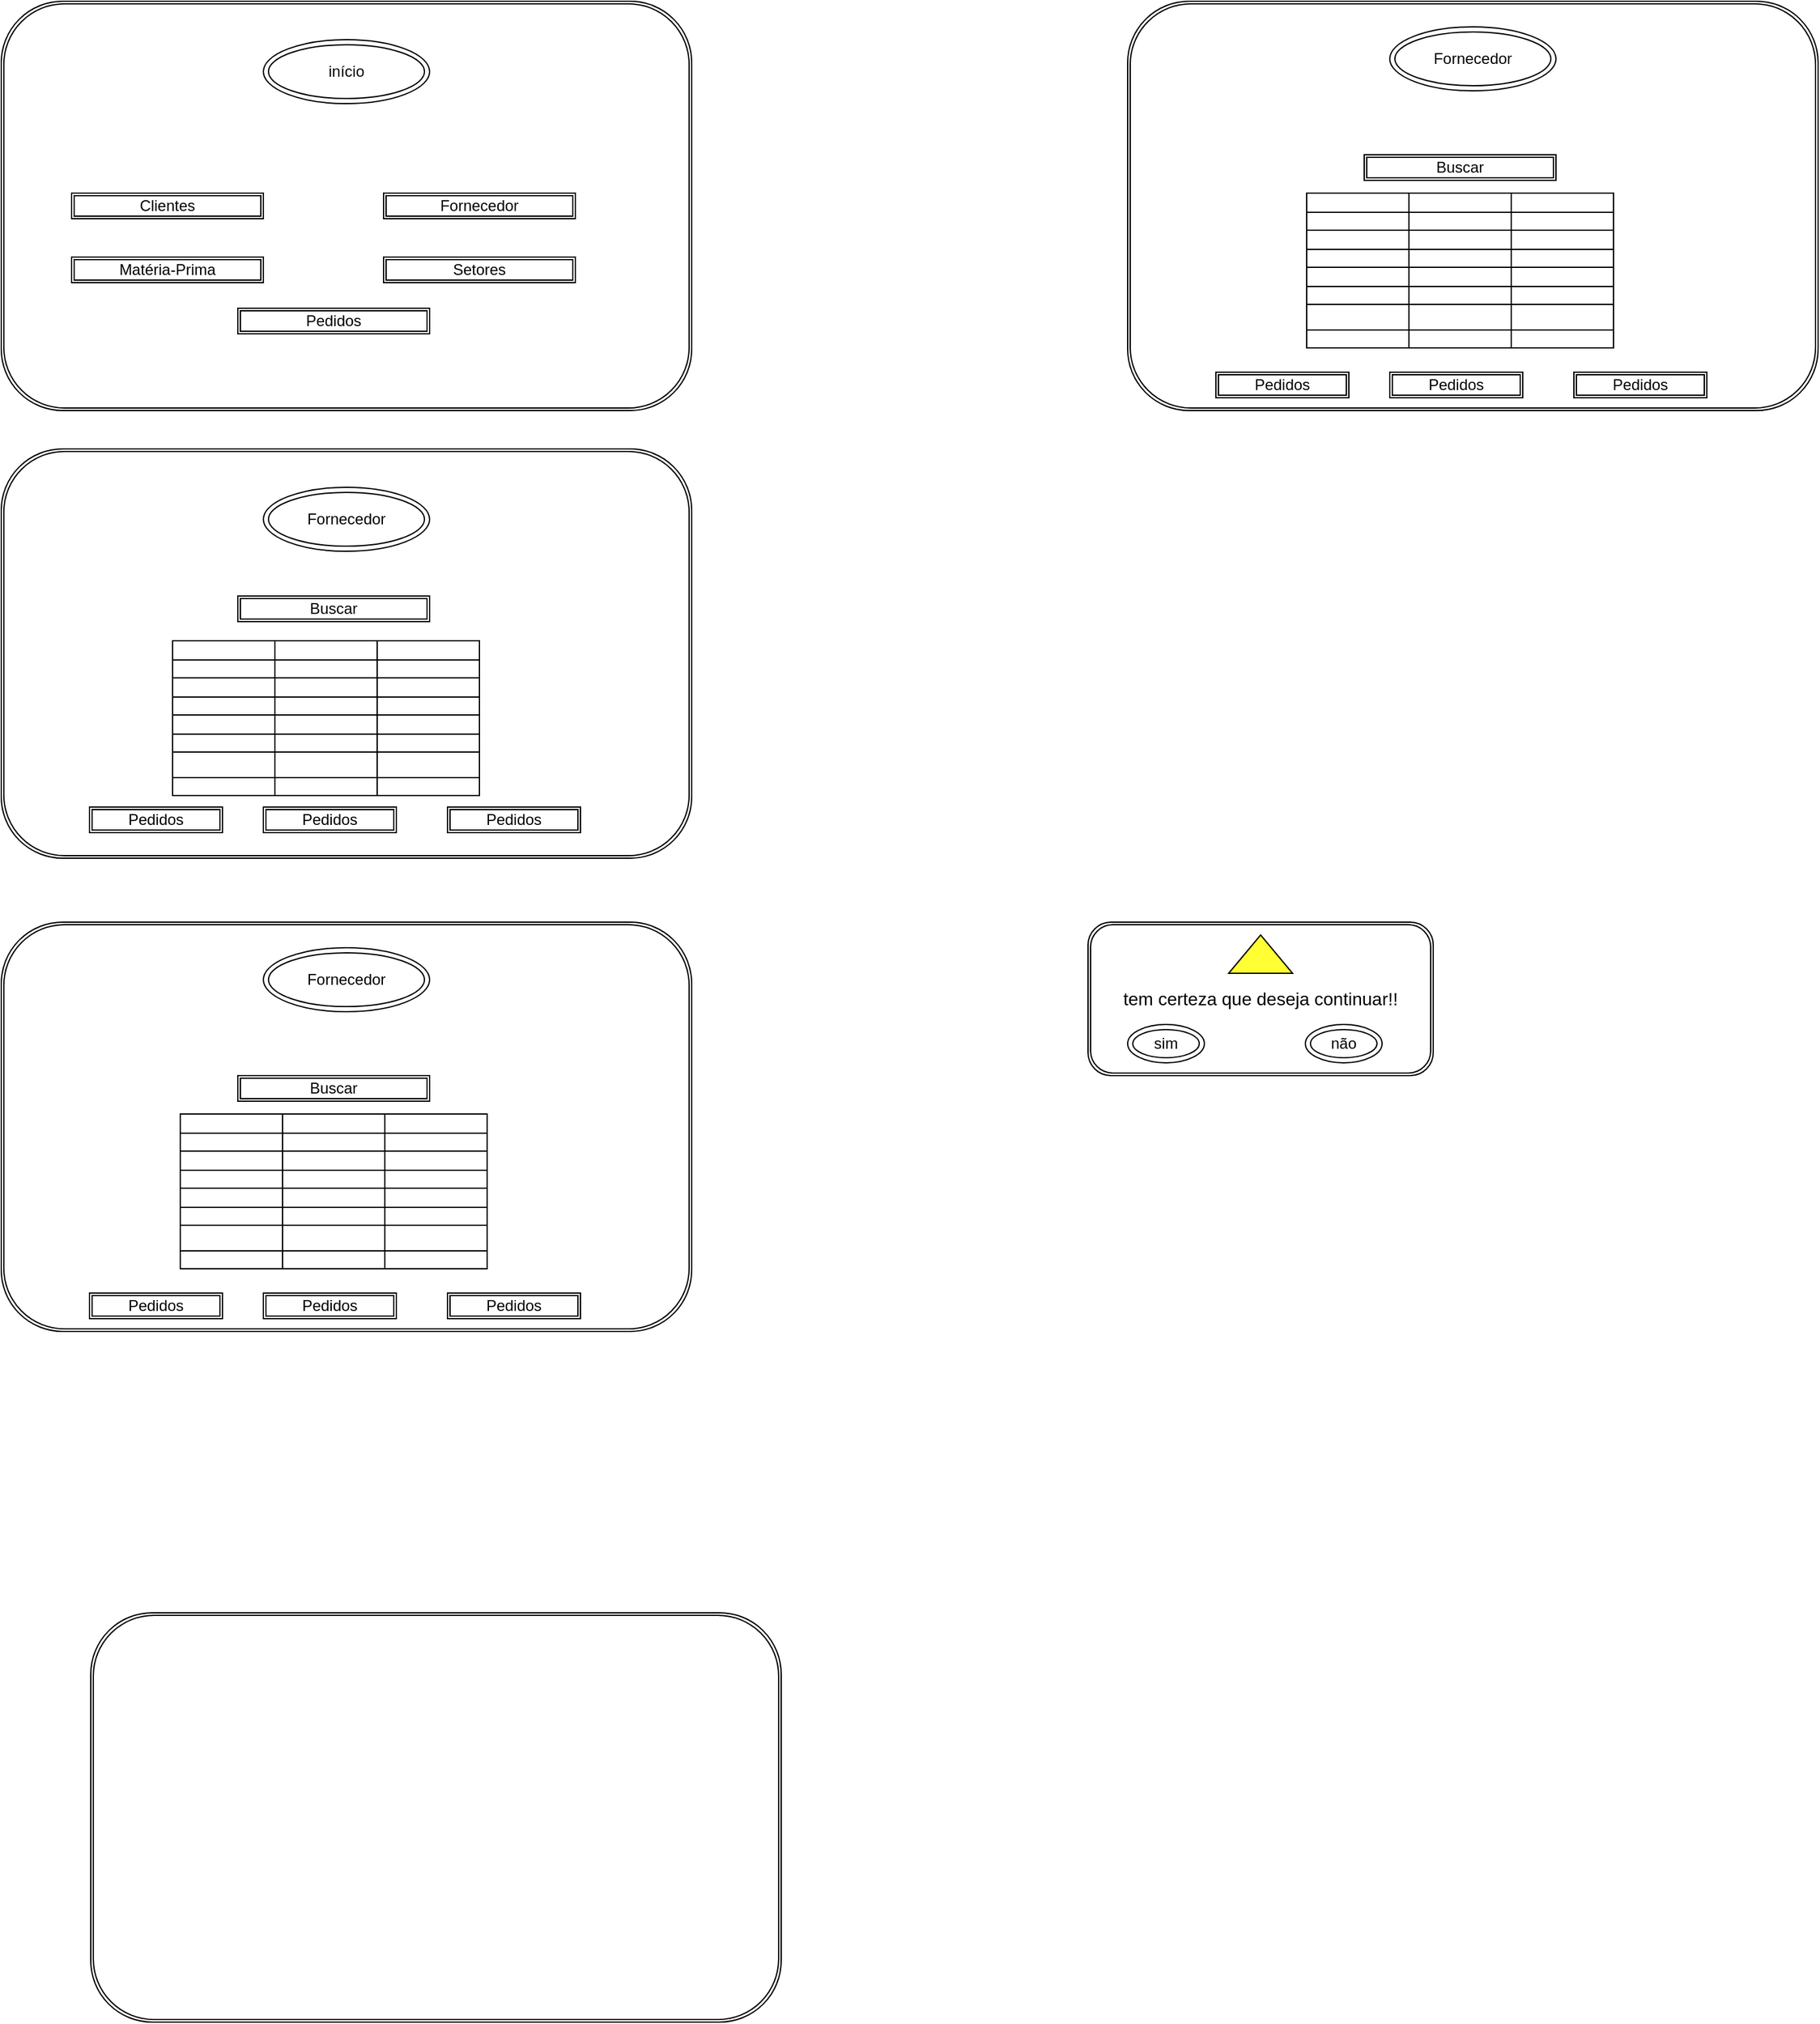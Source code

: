 <mxfile version="24.5.5" type="device">
  <diagram name="Página-1" id="ugInMooUBMUGGvLow2E7">
    <mxGraphModel dx="2074" dy="1087" grid="1" gridSize="10" guides="1" tooltips="1" connect="1" arrows="1" fold="1" page="1" pageScale="1" pageWidth="827" pageHeight="1169" math="0" shadow="0">
      <root>
        <mxCell id="0" />
        <mxCell id="1" parent="0" />
        <mxCell id="M_g8mWorpOVJh70sfZON-3" value="" style="shape=ext;double=1;rounded=1;whiteSpace=wrap;html=1;" parent="1" vertex="1">
          <mxGeometry x="160" y="1300" width="540" height="320" as="geometry" />
        </mxCell>
        <mxCell id="M_g8mWorpOVJh70sfZON-4" value="&lt;font style=&quot;font-size: 14px;&quot;&gt;tem certeza que deseja continuar!!&lt;/font&gt;" style="shape=ext;double=1;rounded=1;whiteSpace=wrap;html=1;" parent="1" vertex="1">
          <mxGeometry x="940" y="760" width="270" height="120" as="geometry" />
        </mxCell>
        <mxCell id="M_g8mWorpOVJh70sfZON-76" value="" style="group" parent="1" vertex="1" connectable="0">
          <mxGeometry x="90" y="40" width="540" height="320" as="geometry" />
        </mxCell>
        <mxCell id="M_g8mWorpOVJh70sfZON-1" value="" style="shape=ext;double=1;rounded=1;whiteSpace=wrap;html=1;" parent="M_g8mWorpOVJh70sfZON-76" vertex="1">
          <mxGeometry width="540" height="320" as="geometry" />
        </mxCell>
        <mxCell id="M_g8mWorpOVJh70sfZON-2" value="início" style="ellipse;shape=doubleEllipse;whiteSpace=wrap;html=1;" parent="M_g8mWorpOVJh70sfZON-76" vertex="1">
          <mxGeometry x="205" y="30" width="130" height="50" as="geometry" />
        </mxCell>
        <mxCell id="M_g8mWorpOVJh70sfZON-10" value="Pedidos" style="shape=ext;double=1;rounded=0;whiteSpace=wrap;html=1;" parent="M_g8mWorpOVJh70sfZON-76" vertex="1">
          <mxGeometry x="185" y="240" width="150" height="20" as="geometry" />
        </mxCell>
        <mxCell id="M_g8mWorpOVJh70sfZON-11" value="Setores" style="shape=ext;double=1;rounded=0;whiteSpace=wrap;html=1;" parent="M_g8mWorpOVJh70sfZON-76" vertex="1">
          <mxGeometry x="299" y="200" width="150" height="20" as="geometry" />
        </mxCell>
        <mxCell id="M_g8mWorpOVJh70sfZON-12" value="Matéria-Prima" style="shape=ext;double=1;rounded=0;whiteSpace=wrap;html=1;" parent="M_g8mWorpOVJh70sfZON-76" vertex="1">
          <mxGeometry x="55" y="200" width="150" height="20" as="geometry" />
        </mxCell>
        <mxCell id="M_g8mWorpOVJh70sfZON-13" value="Fornecedor" style="shape=ext;double=1;rounded=0;whiteSpace=wrap;html=1;" parent="M_g8mWorpOVJh70sfZON-76" vertex="1">
          <mxGeometry x="299" y="150" width="150" height="20" as="geometry" />
        </mxCell>
        <mxCell id="M_g8mWorpOVJh70sfZON-14" value="Clientes" style="shape=ext;double=1;rounded=0;whiteSpace=wrap;html=1;" parent="M_g8mWorpOVJh70sfZON-76" vertex="1">
          <mxGeometry x="55" y="150" width="150" height="20" as="geometry" />
        </mxCell>
        <mxCell id="8GT7dZjym5s01oss676O-1" value="" style="group" vertex="1" connectable="0" parent="1">
          <mxGeometry x="90" y="760" width="540" height="320" as="geometry" />
        </mxCell>
        <mxCell id="M_g8mWorpOVJh70sfZON-5" value="" style="shape=ext;double=1;rounded=1;whiteSpace=wrap;html=1;" parent="8GT7dZjym5s01oss676O-1" vertex="1">
          <mxGeometry width="540" height="320" as="geometry" />
        </mxCell>
        <mxCell id="M_g8mWorpOVJh70sfZON-15" value="Fornecedor" style="ellipse;shape=doubleEllipse;whiteSpace=wrap;html=1;" parent="8GT7dZjym5s01oss676O-1" vertex="1">
          <mxGeometry x="205" y="20" width="130" height="50" as="geometry" />
        </mxCell>
        <mxCell id="M_g8mWorpOVJh70sfZON-16" value="Buscar" style="shape=ext;double=1;rounded=0;whiteSpace=wrap;html=1;" parent="8GT7dZjym5s01oss676O-1" vertex="1">
          <mxGeometry x="185" y="120" width="150" height="20" as="geometry" />
        </mxCell>
        <mxCell id="M_g8mWorpOVJh70sfZON-17" value="" style="shape=table;startSize=0;container=1;collapsible=0;childLayout=tableLayout;fontSize=16;" parent="8GT7dZjym5s01oss676O-1" vertex="1">
          <mxGeometry x="140" y="150" width="240" height="121" as="geometry" />
        </mxCell>
        <mxCell id="M_g8mWorpOVJh70sfZON-22" value="" style="shape=tableRow;horizontal=0;startSize=0;swimlaneHead=0;swimlaneBody=0;strokeColor=inherit;top=0;left=0;bottom=0;right=0;collapsible=0;dropTarget=0;fillColor=none;points=[[0,0.5],[1,0.5]];portConstraint=eastwest;fontSize=16;" parent="M_g8mWorpOVJh70sfZON-17" vertex="1">
          <mxGeometry width="240" height="15" as="geometry" />
        </mxCell>
        <mxCell id="M_g8mWorpOVJh70sfZON-23" value="" style="shape=partialRectangle;html=1;whiteSpace=wrap;connectable=0;strokeColor=inherit;overflow=hidden;fillColor=none;top=0;left=0;bottom=0;right=0;pointerEvents=1;fontSize=16;" parent="M_g8mWorpOVJh70sfZON-22" vertex="1">
          <mxGeometry width="80" height="15" as="geometry">
            <mxRectangle width="80" height="15" as="alternateBounds" />
          </mxGeometry>
        </mxCell>
        <mxCell id="M_g8mWorpOVJh70sfZON-24" value="" style="shape=partialRectangle;html=1;whiteSpace=wrap;connectable=0;strokeColor=inherit;overflow=hidden;fillColor=none;top=0;left=0;bottom=0;right=0;pointerEvents=1;fontSize=16;" parent="M_g8mWorpOVJh70sfZON-22" vertex="1">
          <mxGeometry x="80" width="80" height="15" as="geometry">
            <mxRectangle width="80" height="15" as="alternateBounds" />
          </mxGeometry>
        </mxCell>
        <mxCell id="M_g8mWorpOVJh70sfZON-25" value="" style="shape=partialRectangle;html=1;whiteSpace=wrap;connectable=0;strokeColor=inherit;overflow=hidden;fillColor=none;top=0;left=0;bottom=0;right=0;pointerEvents=1;fontSize=16;" parent="M_g8mWorpOVJh70sfZON-22" vertex="1">
          <mxGeometry x="160" width="80" height="15" as="geometry">
            <mxRectangle width="80" height="15" as="alternateBounds" />
          </mxGeometry>
        </mxCell>
        <mxCell id="M_g8mWorpOVJh70sfZON-48" value="" style="shape=tableRow;horizontal=0;startSize=0;swimlaneHead=0;swimlaneBody=0;strokeColor=inherit;top=0;left=0;bottom=0;right=0;collapsible=0;dropTarget=0;fillColor=none;points=[[0,0.5],[1,0.5]];portConstraint=eastwest;fontSize=16;" parent="M_g8mWorpOVJh70sfZON-17" vertex="1">
          <mxGeometry y="15" width="240" height="14" as="geometry" />
        </mxCell>
        <mxCell id="M_g8mWorpOVJh70sfZON-49" value="" style="shape=partialRectangle;html=1;whiteSpace=wrap;connectable=0;strokeColor=inherit;overflow=hidden;fillColor=none;top=0;left=0;bottom=0;right=0;pointerEvents=1;fontSize=16;" parent="M_g8mWorpOVJh70sfZON-48" vertex="1">
          <mxGeometry width="80" height="14" as="geometry">
            <mxRectangle width="80" height="14" as="alternateBounds" />
          </mxGeometry>
        </mxCell>
        <mxCell id="M_g8mWorpOVJh70sfZON-50" value="" style="shape=partialRectangle;html=1;whiteSpace=wrap;connectable=0;strokeColor=inherit;overflow=hidden;fillColor=none;top=0;left=0;bottom=0;right=0;pointerEvents=1;fontSize=16;" parent="M_g8mWorpOVJh70sfZON-48" vertex="1">
          <mxGeometry x="80" width="80" height="14" as="geometry">
            <mxRectangle width="80" height="14" as="alternateBounds" />
          </mxGeometry>
        </mxCell>
        <mxCell id="M_g8mWorpOVJh70sfZON-51" value="" style="shape=partialRectangle;html=1;whiteSpace=wrap;connectable=0;strokeColor=inherit;overflow=hidden;fillColor=none;top=0;left=0;bottom=0;right=0;pointerEvents=1;fontSize=16;" parent="M_g8mWorpOVJh70sfZON-48" vertex="1">
          <mxGeometry x="160" width="80" height="14" as="geometry">
            <mxRectangle width="80" height="14" as="alternateBounds" />
          </mxGeometry>
        </mxCell>
        <mxCell id="M_g8mWorpOVJh70sfZON-44" value="" style="shape=tableRow;horizontal=0;startSize=0;swimlaneHead=0;swimlaneBody=0;strokeColor=inherit;top=0;left=0;bottom=0;right=0;collapsible=0;dropTarget=0;fillColor=none;points=[[0,0.5],[1,0.5]];portConstraint=eastwest;fontSize=16;" parent="M_g8mWorpOVJh70sfZON-17" vertex="1">
          <mxGeometry y="29" width="240" height="15" as="geometry" />
        </mxCell>
        <mxCell id="M_g8mWorpOVJh70sfZON-45" value="" style="shape=partialRectangle;html=1;whiteSpace=wrap;connectable=0;strokeColor=inherit;overflow=hidden;fillColor=none;top=0;left=0;bottom=0;right=0;pointerEvents=1;fontSize=16;" parent="M_g8mWorpOVJh70sfZON-44" vertex="1">
          <mxGeometry width="80" height="15" as="geometry">
            <mxRectangle width="80" height="15" as="alternateBounds" />
          </mxGeometry>
        </mxCell>
        <mxCell id="M_g8mWorpOVJh70sfZON-46" value="" style="shape=partialRectangle;html=1;whiteSpace=wrap;connectable=0;strokeColor=inherit;overflow=hidden;fillColor=none;top=0;left=0;bottom=0;right=0;pointerEvents=1;fontSize=16;" parent="M_g8mWorpOVJh70sfZON-44" vertex="1">
          <mxGeometry x="80" width="80" height="15" as="geometry">
            <mxRectangle width="80" height="15" as="alternateBounds" />
          </mxGeometry>
        </mxCell>
        <mxCell id="M_g8mWorpOVJh70sfZON-47" value="" style="shape=partialRectangle;html=1;whiteSpace=wrap;connectable=0;strokeColor=inherit;overflow=hidden;fillColor=none;top=0;left=0;bottom=0;right=0;pointerEvents=1;fontSize=16;" parent="M_g8mWorpOVJh70sfZON-44" vertex="1">
          <mxGeometry x="160" width="80" height="15" as="geometry">
            <mxRectangle width="80" height="15" as="alternateBounds" />
          </mxGeometry>
        </mxCell>
        <mxCell id="M_g8mWorpOVJh70sfZON-52" value="" style="shape=tableRow;horizontal=0;startSize=0;swimlaneHead=0;swimlaneBody=0;strokeColor=inherit;top=0;left=0;bottom=0;right=0;collapsible=0;dropTarget=0;fillColor=none;points=[[0,0.5],[1,0.5]];portConstraint=eastwest;fontSize=16;" parent="M_g8mWorpOVJh70sfZON-17" vertex="1">
          <mxGeometry y="44" width="240" height="14" as="geometry" />
        </mxCell>
        <mxCell id="M_g8mWorpOVJh70sfZON-53" value="" style="shape=partialRectangle;html=1;whiteSpace=wrap;connectable=0;strokeColor=inherit;overflow=hidden;fillColor=none;top=0;left=0;bottom=0;right=0;pointerEvents=1;fontSize=16;" parent="M_g8mWorpOVJh70sfZON-52" vertex="1">
          <mxGeometry width="80" height="14" as="geometry">
            <mxRectangle width="80" height="14" as="alternateBounds" />
          </mxGeometry>
        </mxCell>
        <mxCell id="M_g8mWorpOVJh70sfZON-54" value="" style="shape=partialRectangle;html=1;whiteSpace=wrap;connectable=0;strokeColor=inherit;overflow=hidden;fillColor=none;top=0;left=0;bottom=0;right=0;pointerEvents=1;fontSize=16;" parent="M_g8mWorpOVJh70sfZON-52" vertex="1">
          <mxGeometry x="80" width="80" height="14" as="geometry">
            <mxRectangle width="80" height="14" as="alternateBounds" />
          </mxGeometry>
        </mxCell>
        <mxCell id="M_g8mWorpOVJh70sfZON-55" value="" style="shape=partialRectangle;html=1;whiteSpace=wrap;connectable=0;strokeColor=inherit;overflow=hidden;fillColor=none;top=0;left=0;bottom=0;right=0;pointerEvents=1;fontSize=16;" parent="M_g8mWorpOVJh70sfZON-52" vertex="1">
          <mxGeometry x="160" width="80" height="14" as="geometry">
            <mxRectangle width="80" height="14" as="alternateBounds" />
          </mxGeometry>
        </mxCell>
        <mxCell id="M_g8mWorpOVJh70sfZON-61" value="" style="shape=tableRow;horizontal=0;startSize=0;swimlaneHead=0;swimlaneBody=0;strokeColor=inherit;top=0;left=0;bottom=0;right=0;collapsible=0;dropTarget=0;fillColor=none;points=[[0,0.5],[1,0.5]];portConstraint=eastwest;fontSize=16;" parent="M_g8mWorpOVJh70sfZON-17" vertex="1">
          <mxGeometry y="58" width="240" height="15" as="geometry" />
        </mxCell>
        <mxCell id="M_g8mWorpOVJh70sfZON-62" value="" style="shape=partialRectangle;html=1;whiteSpace=wrap;connectable=0;strokeColor=inherit;overflow=hidden;fillColor=none;top=0;left=0;bottom=0;right=0;pointerEvents=1;fontSize=16;" parent="M_g8mWorpOVJh70sfZON-61" vertex="1">
          <mxGeometry width="80" height="15" as="geometry">
            <mxRectangle width="80" height="15" as="alternateBounds" />
          </mxGeometry>
        </mxCell>
        <mxCell id="M_g8mWorpOVJh70sfZON-63" value="" style="shape=partialRectangle;html=1;whiteSpace=wrap;connectable=0;strokeColor=inherit;overflow=hidden;fillColor=none;top=0;left=0;bottom=0;right=0;pointerEvents=1;fontSize=16;" parent="M_g8mWorpOVJh70sfZON-61" vertex="1">
          <mxGeometry x="80" width="80" height="15" as="geometry">
            <mxRectangle width="80" height="15" as="alternateBounds" />
          </mxGeometry>
        </mxCell>
        <mxCell id="M_g8mWorpOVJh70sfZON-64" value="" style="shape=partialRectangle;html=1;whiteSpace=wrap;connectable=0;strokeColor=inherit;overflow=hidden;fillColor=none;top=0;left=0;bottom=0;right=0;pointerEvents=1;fontSize=16;" parent="M_g8mWorpOVJh70sfZON-61" vertex="1">
          <mxGeometry x="160" width="80" height="15" as="geometry">
            <mxRectangle width="80" height="15" as="alternateBounds" />
          </mxGeometry>
        </mxCell>
        <mxCell id="M_g8mWorpOVJh70sfZON-57" value="" style="shape=tableRow;horizontal=0;startSize=0;swimlaneHead=0;swimlaneBody=0;strokeColor=inherit;top=0;left=0;bottom=0;right=0;collapsible=0;dropTarget=0;fillColor=none;points=[[0,0.5],[1,0.5]];portConstraint=eastwest;fontSize=16;" parent="M_g8mWorpOVJh70sfZON-17" vertex="1">
          <mxGeometry y="73" width="240" height="14" as="geometry" />
        </mxCell>
        <mxCell id="M_g8mWorpOVJh70sfZON-58" value="" style="shape=partialRectangle;html=1;whiteSpace=wrap;connectable=0;strokeColor=inherit;overflow=hidden;fillColor=none;top=0;left=0;bottom=0;right=0;pointerEvents=1;fontSize=16;" parent="M_g8mWorpOVJh70sfZON-57" vertex="1">
          <mxGeometry width="80" height="14" as="geometry">
            <mxRectangle width="80" height="14" as="alternateBounds" />
          </mxGeometry>
        </mxCell>
        <mxCell id="M_g8mWorpOVJh70sfZON-59" value="" style="shape=partialRectangle;html=1;whiteSpace=wrap;connectable=0;strokeColor=inherit;overflow=hidden;fillColor=none;top=0;left=0;bottom=0;right=0;pointerEvents=1;fontSize=16;" parent="M_g8mWorpOVJh70sfZON-57" vertex="1">
          <mxGeometry x="80" width="80" height="14" as="geometry">
            <mxRectangle width="80" height="14" as="alternateBounds" />
          </mxGeometry>
        </mxCell>
        <mxCell id="M_g8mWorpOVJh70sfZON-60" value="" style="shape=partialRectangle;html=1;whiteSpace=wrap;connectable=0;strokeColor=inherit;overflow=hidden;fillColor=none;top=0;left=0;bottom=0;right=0;pointerEvents=1;fontSize=16;" parent="M_g8mWorpOVJh70sfZON-57" vertex="1">
          <mxGeometry x="160" width="80" height="14" as="geometry">
            <mxRectangle width="80" height="14" as="alternateBounds" />
          </mxGeometry>
        </mxCell>
        <mxCell id="M_g8mWorpOVJh70sfZON-65" value="" style="shape=tableRow;horizontal=0;startSize=0;swimlaneHead=0;swimlaneBody=0;strokeColor=inherit;top=0;left=0;bottom=0;right=0;collapsible=0;dropTarget=0;fillColor=none;points=[[0,0.5],[1,0.5]];portConstraint=eastwest;fontSize=16;" parent="M_g8mWorpOVJh70sfZON-17" vertex="1">
          <mxGeometry y="87" width="240" height="20" as="geometry" />
        </mxCell>
        <mxCell id="M_g8mWorpOVJh70sfZON-66" value="" style="shape=partialRectangle;html=1;whiteSpace=wrap;connectable=0;strokeColor=inherit;overflow=hidden;fillColor=none;top=0;left=0;bottom=0;right=0;pointerEvents=1;fontSize=16;" parent="M_g8mWorpOVJh70sfZON-65" vertex="1">
          <mxGeometry width="80" height="20" as="geometry">
            <mxRectangle width="80" height="20" as="alternateBounds" />
          </mxGeometry>
        </mxCell>
        <mxCell id="M_g8mWorpOVJh70sfZON-67" value="" style="shape=partialRectangle;html=1;whiteSpace=wrap;connectable=0;strokeColor=inherit;overflow=hidden;fillColor=none;top=0;left=0;bottom=0;right=0;pointerEvents=1;fontSize=16;" parent="M_g8mWorpOVJh70sfZON-65" vertex="1">
          <mxGeometry x="80" width="80" height="20" as="geometry">
            <mxRectangle width="80" height="20" as="alternateBounds" />
          </mxGeometry>
        </mxCell>
        <mxCell id="M_g8mWorpOVJh70sfZON-68" value="" style="shape=partialRectangle;html=1;whiteSpace=wrap;connectable=0;strokeColor=inherit;overflow=hidden;fillColor=none;top=0;left=0;bottom=0;right=0;pointerEvents=1;fontSize=16;" parent="M_g8mWorpOVJh70sfZON-65" vertex="1">
          <mxGeometry x="160" width="80" height="20" as="geometry">
            <mxRectangle width="80" height="20" as="alternateBounds" />
          </mxGeometry>
        </mxCell>
        <mxCell id="M_g8mWorpOVJh70sfZON-26" value="" style="shape=tableRow;horizontal=0;startSize=0;swimlaneHead=0;swimlaneBody=0;strokeColor=inherit;top=0;left=0;bottom=0;right=0;collapsible=0;dropTarget=0;fillColor=none;points=[[0,0.5],[1,0.5]];portConstraint=eastwest;fontSize=16;" parent="M_g8mWorpOVJh70sfZON-17" vertex="1">
          <mxGeometry y="107" width="240" height="14" as="geometry" />
        </mxCell>
        <mxCell id="M_g8mWorpOVJh70sfZON-27" value="" style="shape=partialRectangle;html=1;whiteSpace=wrap;connectable=0;strokeColor=inherit;overflow=hidden;fillColor=none;top=0;left=0;bottom=0;right=0;pointerEvents=1;fontSize=16;" parent="M_g8mWorpOVJh70sfZON-26" vertex="1">
          <mxGeometry width="80" height="14" as="geometry">
            <mxRectangle width="80" height="14" as="alternateBounds" />
          </mxGeometry>
        </mxCell>
        <mxCell id="M_g8mWorpOVJh70sfZON-28" value="" style="shape=partialRectangle;html=1;whiteSpace=wrap;connectable=0;strokeColor=inherit;overflow=hidden;fillColor=none;top=0;left=0;bottom=0;right=0;pointerEvents=1;fontSize=16;" parent="M_g8mWorpOVJh70sfZON-26" vertex="1">
          <mxGeometry x="80" width="80" height="14" as="geometry">
            <mxRectangle width="80" height="14" as="alternateBounds" />
          </mxGeometry>
        </mxCell>
        <mxCell id="M_g8mWorpOVJh70sfZON-29" value="" style="shape=partialRectangle;html=1;whiteSpace=wrap;connectable=0;strokeColor=inherit;overflow=hidden;fillColor=none;top=0;left=0;bottom=0;right=0;pointerEvents=1;fontSize=16;" parent="M_g8mWorpOVJh70sfZON-26" vertex="1">
          <mxGeometry x="160" width="80" height="14" as="geometry">
            <mxRectangle width="80" height="14" as="alternateBounds" />
          </mxGeometry>
        </mxCell>
        <mxCell id="M_g8mWorpOVJh70sfZON-69" value="Pedidos" style="shape=ext;double=1;rounded=0;whiteSpace=wrap;html=1;" parent="8GT7dZjym5s01oss676O-1" vertex="1">
          <mxGeometry x="205" y="290" width="104" height="20" as="geometry" />
        </mxCell>
        <mxCell id="M_g8mWorpOVJh70sfZON-74" value="Pedidos" style="shape=ext;double=1;rounded=0;whiteSpace=wrap;html=1;" parent="8GT7dZjym5s01oss676O-1" vertex="1">
          <mxGeometry x="69" y="290" width="104" height="20" as="geometry" />
        </mxCell>
        <mxCell id="M_g8mWorpOVJh70sfZON-77" value="Pedidos" style="shape=ext;double=1;rounded=0;whiteSpace=wrap;html=1;" parent="8GT7dZjym5s01oss676O-1" vertex="1">
          <mxGeometry x="349" y="290" width="104" height="20" as="geometry" />
        </mxCell>
        <mxCell id="8GT7dZjym5s01oss676O-2" value="" style="group" vertex="1" connectable="0" parent="1">
          <mxGeometry x="90" y="400" width="540" height="320" as="geometry" />
        </mxCell>
        <mxCell id="8GT7dZjym5s01oss676O-3" value="" style="shape=ext;double=1;rounded=1;whiteSpace=wrap;html=1;" vertex="1" parent="8GT7dZjym5s01oss676O-2">
          <mxGeometry y="-10" width="540" height="320" as="geometry" />
        </mxCell>
        <mxCell id="8GT7dZjym5s01oss676O-4" value="Fornecedor" style="ellipse;shape=doubleEllipse;whiteSpace=wrap;html=1;" vertex="1" parent="8GT7dZjym5s01oss676O-2">
          <mxGeometry x="205" y="20" width="130" height="50" as="geometry" />
        </mxCell>
        <mxCell id="8GT7dZjym5s01oss676O-5" value="Buscar" style="shape=ext;double=1;rounded=0;whiteSpace=wrap;html=1;" vertex="1" parent="8GT7dZjym5s01oss676O-2">
          <mxGeometry x="185" y="105" width="150" height="20" as="geometry" />
        </mxCell>
        <mxCell id="8GT7dZjym5s01oss676O-6" value="" style="shape=table;startSize=0;container=1;collapsible=0;childLayout=tableLayout;fontSize=16;" vertex="1" parent="8GT7dZjym5s01oss676O-2">
          <mxGeometry x="134" y="140" width="240" height="121" as="geometry" />
        </mxCell>
        <mxCell id="8GT7dZjym5s01oss676O-7" value="" style="shape=tableRow;horizontal=0;startSize=0;swimlaneHead=0;swimlaneBody=0;strokeColor=inherit;top=0;left=0;bottom=0;right=0;collapsible=0;dropTarget=0;fillColor=none;points=[[0,0.5],[1,0.5]];portConstraint=eastwest;fontSize=16;" vertex="1" parent="8GT7dZjym5s01oss676O-6">
          <mxGeometry width="240" height="15" as="geometry" />
        </mxCell>
        <mxCell id="8GT7dZjym5s01oss676O-8" value="" style="shape=partialRectangle;html=1;whiteSpace=wrap;connectable=0;strokeColor=inherit;overflow=hidden;fillColor=none;top=0;left=0;bottom=0;right=0;pointerEvents=1;fontSize=16;" vertex="1" parent="8GT7dZjym5s01oss676O-7">
          <mxGeometry width="80" height="15" as="geometry">
            <mxRectangle width="80" height="15" as="alternateBounds" />
          </mxGeometry>
        </mxCell>
        <mxCell id="8GT7dZjym5s01oss676O-9" value="" style="shape=partialRectangle;html=1;whiteSpace=wrap;connectable=0;strokeColor=inherit;overflow=hidden;fillColor=none;top=0;left=0;bottom=0;right=0;pointerEvents=1;fontSize=16;" vertex="1" parent="8GT7dZjym5s01oss676O-7">
          <mxGeometry x="80" width="80" height="15" as="geometry">
            <mxRectangle width="80" height="15" as="alternateBounds" />
          </mxGeometry>
        </mxCell>
        <mxCell id="8GT7dZjym5s01oss676O-10" value="" style="shape=partialRectangle;html=1;whiteSpace=wrap;connectable=0;strokeColor=inherit;overflow=hidden;fillColor=none;top=0;left=0;bottom=0;right=0;pointerEvents=1;fontSize=16;" vertex="1" parent="8GT7dZjym5s01oss676O-7">
          <mxGeometry x="160" width="80" height="15" as="geometry">
            <mxRectangle width="80" height="15" as="alternateBounds" />
          </mxGeometry>
        </mxCell>
        <mxCell id="8GT7dZjym5s01oss676O-11" value="" style="shape=tableRow;horizontal=0;startSize=0;swimlaneHead=0;swimlaneBody=0;strokeColor=inherit;top=0;left=0;bottom=0;right=0;collapsible=0;dropTarget=0;fillColor=none;points=[[0,0.5],[1,0.5]];portConstraint=eastwest;fontSize=16;" vertex="1" parent="8GT7dZjym5s01oss676O-6">
          <mxGeometry y="15" width="240" height="14" as="geometry" />
        </mxCell>
        <mxCell id="8GT7dZjym5s01oss676O-12" value="" style="shape=partialRectangle;html=1;whiteSpace=wrap;connectable=0;strokeColor=inherit;overflow=hidden;fillColor=none;top=0;left=0;bottom=0;right=0;pointerEvents=1;fontSize=16;" vertex="1" parent="8GT7dZjym5s01oss676O-11">
          <mxGeometry width="80" height="14" as="geometry">
            <mxRectangle width="80" height="14" as="alternateBounds" />
          </mxGeometry>
        </mxCell>
        <mxCell id="8GT7dZjym5s01oss676O-13" value="" style="shape=partialRectangle;html=1;whiteSpace=wrap;connectable=0;strokeColor=inherit;overflow=hidden;fillColor=none;top=0;left=0;bottom=0;right=0;pointerEvents=1;fontSize=16;" vertex="1" parent="8GT7dZjym5s01oss676O-11">
          <mxGeometry x="80" width="80" height="14" as="geometry">
            <mxRectangle width="80" height="14" as="alternateBounds" />
          </mxGeometry>
        </mxCell>
        <mxCell id="8GT7dZjym5s01oss676O-14" value="" style="shape=partialRectangle;html=1;whiteSpace=wrap;connectable=0;strokeColor=inherit;overflow=hidden;fillColor=none;top=0;left=0;bottom=0;right=0;pointerEvents=1;fontSize=16;" vertex="1" parent="8GT7dZjym5s01oss676O-11">
          <mxGeometry x="160" width="80" height="14" as="geometry">
            <mxRectangle width="80" height="14" as="alternateBounds" />
          </mxGeometry>
        </mxCell>
        <mxCell id="8GT7dZjym5s01oss676O-15" value="" style="shape=tableRow;horizontal=0;startSize=0;swimlaneHead=0;swimlaneBody=0;strokeColor=inherit;top=0;left=0;bottom=0;right=0;collapsible=0;dropTarget=0;fillColor=none;points=[[0,0.5],[1,0.5]];portConstraint=eastwest;fontSize=16;" vertex="1" parent="8GT7dZjym5s01oss676O-6">
          <mxGeometry y="29" width="240" height="15" as="geometry" />
        </mxCell>
        <mxCell id="8GT7dZjym5s01oss676O-16" value="" style="shape=partialRectangle;html=1;whiteSpace=wrap;connectable=0;strokeColor=inherit;overflow=hidden;fillColor=none;top=0;left=0;bottom=0;right=0;pointerEvents=1;fontSize=16;" vertex="1" parent="8GT7dZjym5s01oss676O-15">
          <mxGeometry width="80" height="15" as="geometry">
            <mxRectangle width="80" height="15" as="alternateBounds" />
          </mxGeometry>
        </mxCell>
        <mxCell id="8GT7dZjym5s01oss676O-17" value="" style="shape=partialRectangle;html=1;whiteSpace=wrap;connectable=0;strokeColor=inherit;overflow=hidden;fillColor=none;top=0;left=0;bottom=0;right=0;pointerEvents=1;fontSize=16;" vertex="1" parent="8GT7dZjym5s01oss676O-15">
          <mxGeometry x="80" width="80" height="15" as="geometry">
            <mxRectangle width="80" height="15" as="alternateBounds" />
          </mxGeometry>
        </mxCell>
        <mxCell id="8GT7dZjym5s01oss676O-18" value="" style="shape=partialRectangle;html=1;whiteSpace=wrap;connectable=0;strokeColor=inherit;overflow=hidden;fillColor=none;top=0;left=0;bottom=0;right=0;pointerEvents=1;fontSize=16;" vertex="1" parent="8GT7dZjym5s01oss676O-15">
          <mxGeometry x="160" width="80" height="15" as="geometry">
            <mxRectangle width="80" height="15" as="alternateBounds" />
          </mxGeometry>
        </mxCell>
        <mxCell id="8GT7dZjym5s01oss676O-19" value="" style="shape=tableRow;horizontal=0;startSize=0;swimlaneHead=0;swimlaneBody=0;strokeColor=inherit;top=0;left=0;bottom=0;right=0;collapsible=0;dropTarget=0;fillColor=none;points=[[0,0.5],[1,0.5]];portConstraint=eastwest;fontSize=16;" vertex="1" parent="8GT7dZjym5s01oss676O-6">
          <mxGeometry y="44" width="240" height="14" as="geometry" />
        </mxCell>
        <mxCell id="8GT7dZjym5s01oss676O-20" value="" style="shape=partialRectangle;html=1;whiteSpace=wrap;connectable=0;strokeColor=inherit;overflow=hidden;fillColor=none;top=0;left=0;bottom=0;right=0;pointerEvents=1;fontSize=16;" vertex="1" parent="8GT7dZjym5s01oss676O-19">
          <mxGeometry width="80" height="14" as="geometry">
            <mxRectangle width="80" height="14" as="alternateBounds" />
          </mxGeometry>
        </mxCell>
        <mxCell id="8GT7dZjym5s01oss676O-21" value="" style="shape=partialRectangle;html=1;whiteSpace=wrap;connectable=0;strokeColor=inherit;overflow=hidden;fillColor=none;top=0;left=0;bottom=0;right=0;pointerEvents=1;fontSize=16;" vertex="1" parent="8GT7dZjym5s01oss676O-19">
          <mxGeometry x="80" width="80" height="14" as="geometry">
            <mxRectangle width="80" height="14" as="alternateBounds" />
          </mxGeometry>
        </mxCell>
        <mxCell id="8GT7dZjym5s01oss676O-22" value="" style="shape=partialRectangle;html=1;whiteSpace=wrap;connectable=0;strokeColor=inherit;overflow=hidden;fillColor=none;top=0;left=0;bottom=0;right=0;pointerEvents=1;fontSize=16;" vertex="1" parent="8GT7dZjym5s01oss676O-19">
          <mxGeometry x="160" width="80" height="14" as="geometry">
            <mxRectangle width="80" height="14" as="alternateBounds" />
          </mxGeometry>
        </mxCell>
        <mxCell id="8GT7dZjym5s01oss676O-23" value="" style="shape=tableRow;horizontal=0;startSize=0;swimlaneHead=0;swimlaneBody=0;strokeColor=inherit;top=0;left=0;bottom=0;right=0;collapsible=0;dropTarget=0;fillColor=none;points=[[0,0.5],[1,0.5]];portConstraint=eastwest;fontSize=16;" vertex="1" parent="8GT7dZjym5s01oss676O-6">
          <mxGeometry y="58" width="240" height="15" as="geometry" />
        </mxCell>
        <mxCell id="8GT7dZjym5s01oss676O-24" value="" style="shape=partialRectangle;html=1;whiteSpace=wrap;connectable=0;strokeColor=inherit;overflow=hidden;fillColor=none;top=0;left=0;bottom=0;right=0;pointerEvents=1;fontSize=16;" vertex="1" parent="8GT7dZjym5s01oss676O-23">
          <mxGeometry width="80" height="15" as="geometry">
            <mxRectangle width="80" height="15" as="alternateBounds" />
          </mxGeometry>
        </mxCell>
        <mxCell id="8GT7dZjym5s01oss676O-25" value="" style="shape=partialRectangle;html=1;whiteSpace=wrap;connectable=0;strokeColor=inherit;overflow=hidden;fillColor=none;top=0;left=0;bottom=0;right=0;pointerEvents=1;fontSize=16;" vertex="1" parent="8GT7dZjym5s01oss676O-23">
          <mxGeometry x="80" width="80" height="15" as="geometry">
            <mxRectangle width="80" height="15" as="alternateBounds" />
          </mxGeometry>
        </mxCell>
        <mxCell id="8GT7dZjym5s01oss676O-26" value="" style="shape=partialRectangle;html=1;whiteSpace=wrap;connectable=0;strokeColor=inherit;overflow=hidden;fillColor=none;top=0;left=0;bottom=0;right=0;pointerEvents=1;fontSize=16;" vertex="1" parent="8GT7dZjym5s01oss676O-23">
          <mxGeometry x="160" width="80" height="15" as="geometry">
            <mxRectangle width="80" height="15" as="alternateBounds" />
          </mxGeometry>
        </mxCell>
        <mxCell id="8GT7dZjym5s01oss676O-27" value="" style="shape=tableRow;horizontal=0;startSize=0;swimlaneHead=0;swimlaneBody=0;strokeColor=inherit;top=0;left=0;bottom=0;right=0;collapsible=0;dropTarget=0;fillColor=none;points=[[0,0.5],[1,0.5]];portConstraint=eastwest;fontSize=16;" vertex="1" parent="8GT7dZjym5s01oss676O-6">
          <mxGeometry y="73" width="240" height="14" as="geometry" />
        </mxCell>
        <mxCell id="8GT7dZjym5s01oss676O-28" value="" style="shape=partialRectangle;html=1;whiteSpace=wrap;connectable=0;strokeColor=inherit;overflow=hidden;fillColor=none;top=0;left=0;bottom=0;right=0;pointerEvents=1;fontSize=16;" vertex="1" parent="8GT7dZjym5s01oss676O-27">
          <mxGeometry width="80" height="14" as="geometry">
            <mxRectangle width="80" height="14" as="alternateBounds" />
          </mxGeometry>
        </mxCell>
        <mxCell id="8GT7dZjym5s01oss676O-29" value="" style="shape=partialRectangle;html=1;whiteSpace=wrap;connectable=0;strokeColor=inherit;overflow=hidden;fillColor=none;top=0;left=0;bottom=0;right=0;pointerEvents=1;fontSize=16;" vertex="1" parent="8GT7dZjym5s01oss676O-27">
          <mxGeometry x="80" width="80" height="14" as="geometry">
            <mxRectangle width="80" height="14" as="alternateBounds" />
          </mxGeometry>
        </mxCell>
        <mxCell id="8GT7dZjym5s01oss676O-30" value="" style="shape=partialRectangle;html=1;whiteSpace=wrap;connectable=0;strokeColor=inherit;overflow=hidden;fillColor=none;top=0;left=0;bottom=0;right=0;pointerEvents=1;fontSize=16;" vertex="1" parent="8GT7dZjym5s01oss676O-27">
          <mxGeometry x="160" width="80" height="14" as="geometry">
            <mxRectangle width="80" height="14" as="alternateBounds" />
          </mxGeometry>
        </mxCell>
        <mxCell id="8GT7dZjym5s01oss676O-31" value="" style="shape=tableRow;horizontal=0;startSize=0;swimlaneHead=0;swimlaneBody=0;strokeColor=inherit;top=0;left=0;bottom=0;right=0;collapsible=0;dropTarget=0;fillColor=none;points=[[0,0.5],[1,0.5]];portConstraint=eastwest;fontSize=16;" vertex="1" parent="8GT7dZjym5s01oss676O-6">
          <mxGeometry y="87" width="240" height="20" as="geometry" />
        </mxCell>
        <mxCell id="8GT7dZjym5s01oss676O-32" value="" style="shape=partialRectangle;html=1;whiteSpace=wrap;connectable=0;strokeColor=inherit;overflow=hidden;fillColor=none;top=0;left=0;bottom=0;right=0;pointerEvents=1;fontSize=16;" vertex="1" parent="8GT7dZjym5s01oss676O-31">
          <mxGeometry width="80" height="20" as="geometry">
            <mxRectangle width="80" height="20" as="alternateBounds" />
          </mxGeometry>
        </mxCell>
        <mxCell id="8GT7dZjym5s01oss676O-33" value="" style="shape=partialRectangle;html=1;whiteSpace=wrap;connectable=0;strokeColor=inherit;overflow=hidden;fillColor=none;top=0;left=0;bottom=0;right=0;pointerEvents=1;fontSize=16;" vertex="1" parent="8GT7dZjym5s01oss676O-31">
          <mxGeometry x="80" width="80" height="20" as="geometry">
            <mxRectangle width="80" height="20" as="alternateBounds" />
          </mxGeometry>
        </mxCell>
        <mxCell id="8GT7dZjym5s01oss676O-34" value="" style="shape=partialRectangle;html=1;whiteSpace=wrap;connectable=0;strokeColor=inherit;overflow=hidden;fillColor=none;top=0;left=0;bottom=0;right=0;pointerEvents=1;fontSize=16;" vertex="1" parent="8GT7dZjym5s01oss676O-31">
          <mxGeometry x="160" width="80" height="20" as="geometry">
            <mxRectangle width="80" height="20" as="alternateBounds" />
          </mxGeometry>
        </mxCell>
        <mxCell id="8GT7dZjym5s01oss676O-35" value="" style="shape=tableRow;horizontal=0;startSize=0;swimlaneHead=0;swimlaneBody=0;strokeColor=inherit;top=0;left=0;bottom=0;right=0;collapsible=0;dropTarget=0;fillColor=none;points=[[0,0.5],[1,0.5]];portConstraint=eastwest;fontSize=16;" vertex="1" parent="8GT7dZjym5s01oss676O-6">
          <mxGeometry y="107" width="240" height="14" as="geometry" />
        </mxCell>
        <mxCell id="8GT7dZjym5s01oss676O-36" value="" style="shape=partialRectangle;html=1;whiteSpace=wrap;connectable=0;strokeColor=inherit;overflow=hidden;fillColor=none;top=0;left=0;bottom=0;right=0;pointerEvents=1;fontSize=16;" vertex="1" parent="8GT7dZjym5s01oss676O-35">
          <mxGeometry width="80" height="14" as="geometry">
            <mxRectangle width="80" height="14" as="alternateBounds" />
          </mxGeometry>
        </mxCell>
        <mxCell id="8GT7dZjym5s01oss676O-37" value="" style="shape=partialRectangle;html=1;whiteSpace=wrap;connectable=0;strokeColor=inherit;overflow=hidden;fillColor=none;top=0;left=0;bottom=0;right=0;pointerEvents=1;fontSize=16;" vertex="1" parent="8GT7dZjym5s01oss676O-35">
          <mxGeometry x="80" width="80" height="14" as="geometry">
            <mxRectangle width="80" height="14" as="alternateBounds" />
          </mxGeometry>
        </mxCell>
        <mxCell id="8GT7dZjym5s01oss676O-38" value="" style="shape=partialRectangle;html=1;whiteSpace=wrap;connectable=0;strokeColor=inherit;overflow=hidden;fillColor=none;top=0;left=0;bottom=0;right=0;pointerEvents=1;fontSize=16;" vertex="1" parent="8GT7dZjym5s01oss676O-35">
          <mxGeometry x="160" width="80" height="14" as="geometry">
            <mxRectangle width="80" height="14" as="alternateBounds" />
          </mxGeometry>
        </mxCell>
        <mxCell id="8GT7dZjym5s01oss676O-39" value="Pedidos" style="shape=ext;double=1;rounded=0;whiteSpace=wrap;html=1;" vertex="1" parent="8GT7dZjym5s01oss676O-2">
          <mxGeometry x="205" y="270" width="104" height="20" as="geometry" />
        </mxCell>
        <mxCell id="8GT7dZjym5s01oss676O-40" value="Pedidos" style="shape=ext;double=1;rounded=0;whiteSpace=wrap;html=1;" vertex="1" parent="8GT7dZjym5s01oss676O-2">
          <mxGeometry x="69" y="270" width="104" height="20" as="geometry" />
        </mxCell>
        <mxCell id="8GT7dZjym5s01oss676O-41" value="Pedidos" style="shape=ext;double=1;rounded=0;whiteSpace=wrap;html=1;" vertex="1" parent="8GT7dZjym5s01oss676O-2">
          <mxGeometry x="349" y="270" width="104" height="20" as="geometry" />
        </mxCell>
        <mxCell id="8GT7dZjym5s01oss676O-42" value="" style="group" vertex="1" connectable="0" parent="1">
          <mxGeometry x="971" y="40" width="540" height="320" as="geometry" />
        </mxCell>
        <mxCell id="8GT7dZjym5s01oss676O-43" value="" style="shape=ext;double=1;rounded=1;whiteSpace=wrap;html=1;" vertex="1" parent="8GT7dZjym5s01oss676O-42">
          <mxGeometry width="540" height="320" as="geometry" />
        </mxCell>
        <mxCell id="8GT7dZjym5s01oss676O-44" value="Fornecedor" style="ellipse;shape=doubleEllipse;whiteSpace=wrap;html=1;" vertex="1" parent="8GT7dZjym5s01oss676O-42">
          <mxGeometry x="205" y="20" width="130" height="50" as="geometry" />
        </mxCell>
        <mxCell id="8GT7dZjym5s01oss676O-45" value="Buscar" style="shape=ext;double=1;rounded=0;whiteSpace=wrap;html=1;" vertex="1" parent="8GT7dZjym5s01oss676O-42">
          <mxGeometry x="185" y="120" width="150" height="20" as="geometry" />
        </mxCell>
        <mxCell id="8GT7dZjym5s01oss676O-46" value="" style="shape=table;startSize=0;container=1;collapsible=0;childLayout=tableLayout;fontSize=16;" vertex="1" parent="8GT7dZjym5s01oss676O-42">
          <mxGeometry x="140" y="150" width="240" height="121" as="geometry" />
        </mxCell>
        <mxCell id="8GT7dZjym5s01oss676O-47" value="" style="shape=tableRow;horizontal=0;startSize=0;swimlaneHead=0;swimlaneBody=0;strokeColor=inherit;top=0;left=0;bottom=0;right=0;collapsible=0;dropTarget=0;fillColor=none;points=[[0,0.5],[1,0.5]];portConstraint=eastwest;fontSize=16;" vertex="1" parent="8GT7dZjym5s01oss676O-46">
          <mxGeometry width="240" height="15" as="geometry" />
        </mxCell>
        <mxCell id="8GT7dZjym5s01oss676O-48" value="" style="shape=partialRectangle;html=1;whiteSpace=wrap;connectable=0;strokeColor=inherit;overflow=hidden;fillColor=none;top=0;left=0;bottom=0;right=0;pointerEvents=1;fontSize=16;" vertex="1" parent="8GT7dZjym5s01oss676O-47">
          <mxGeometry width="80" height="15" as="geometry">
            <mxRectangle width="80" height="15" as="alternateBounds" />
          </mxGeometry>
        </mxCell>
        <mxCell id="8GT7dZjym5s01oss676O-49" value="" style="shape=partialRectangle;html=1;whiteSpace=wrap;connectable=0;strokeColor=inherit;overflow=hidden;fillColor=none;top=0;left=0;bottom=0;right=0;pointerEvents=1;fontSize=16;" vertex="1" parent="8GT7dZjym5s01oss676O-47">
          <mxGeometry x="80" width="80" height="15" as="geometry">
            <mxRectangle width="80" height="15" as="alternateBounds" />
          </mxGeometry>
        </mxCell>
        <mxCell id="8GT7dZjym5s01oss676O-50" value="" style="shape=partialRectangle;html=1;whiteSpace=wrap;connectable=0;strokeColor=inherit;overflow=hidden;fillColor=none;top=0;left=0;bottom=0;right=0;pointerEvents=1;fontSize=16;" vertex="1" parent="8GT7dZjym5s01oss676O-47">
          <mxGeometry x="160" width="80" height="15" as="geometry">
            <mxRectangle width="80" height="15" as="alternateBounds" />
          </mxGeometry>
        </mxCell>
        <mxCell id="8GT7dZjym5s01oss676O-51" value="" style="shape=tableRow;horizontal=0;startSize=0;swimlaneHead=0;swimlaneBody=0;strokeColor=inherit;top=0;left=0;bottom=0;right=0;collapsible=0;dropTarget=0;fillColor=none;points=[[0,0.5],[1,0.5]];portConstraint=eastwest;fontSize=16;" vertex="1" parent="8GT7dZjym5s01oss676O-46">
          <mxGeometry y="15" width="240" height="14" as="geometry" />
        </mxCell>
        <mxCell id="8GT7dZjym5s01oss676O-52" value="" style="shape=partialRectangle;html=1;whiteSpace=wrap;connectable=0;strokeColor=inherit;overflow=hidden;fillColor=none;top=0;left=0;bottom=0;right=0;pointerEvents=1;fontSize=16;" vertex="1" parent="8GT7dZjym5s01oss676O-51">
          <mxGeometry width="80" height="14" as="geometry">
            <mxRectangle width="80" height="14" as="alternateBounds" />
          </mxGeometry>
        </mxCell>
        <mxCell id="8GT7dZjym5s01oss676O-53" value="" style="shape=partialRectangle;html=1;whiteSpace=wrap;connectable=0;strokeColor=inherit;overflow=hidden;fillColor=none;top=0;left=0;bottom=0;right=0;pointerEvents=1;fontSize=16;" vertex="1" parent="8GT7dZjym5s01oss676O-51">
          <mxGeometry x="80" width="80" height="14" as="geometry">
            <mxRectangle width="80" height="14" as="alternateBounds" />
          </mxGeometry>
        </mxCell>
        <mxCell id="8GT7dZjym5s01oss676O-54" value="" style="shape=partialRectangle;html=1;whiteSpace=wrap;connectable=0;strokeColor=inherit;overflow=hidden;fillColor=none;top=0;left=0;bottom=0;right=0;pointerEvents=1;fontSize=16;" vertex="1" parent="8GT7dZjym5s01oss676O-51">
          <mxGeometry x="160" width="80" height="14" as="geometry">
            <mxRectangle width="80" height="14" as="alternateBounds" />
          </mxGeometry>
        </mxCell>
        <mxCell id="8GT7dZjym5s01oss676O-55" value="" style="shape=tableRow;horizontal=0;startSize=0;swimlaneHead=0;swimlaneBody=0;strokeColor=inherit;top=0;left=0;bottom=0;right=0;collapsible=0;dropTarget=0;fillColor=none;points=[[0,0.5],[1,0.5]];portConstraint=eastwest;fontSize=16;" vertex="1" parent="8GT7dZjym5s01oss676O-46">
          <mxGeometry y="29" width="240" height="15" as="geometry" />
        </mxCell>
        <mxCell id="8GT7dZjym5s01oss676O-56" value="" style="shape=partialRectangle;html=1;whiteSpace=wrap;connectable=0;strokeColor=inherit;overflow=hidden;fillColor=none;top=0;left=0;bottom=0;right=0;pointerEvents=1;fontSize=16;" vertex="1" parent="8GT7dZjym5s01oss676O-55">
          <mxGeometry width="80" height="15" as="geometry">
            <mxRectangle width="80" height="15" as="alternateBounds" />
          </mxGeometry>
        </mxCell>
        <mxCell id="8GT7dZjym5s01oss676O-57" value="" style="shape=partialRectangle;html=1;whiteSpace=wrap;connectable=0;strokeColor=inherit;overflow=hidden;fillColor=none;top=0;left=0;bottom=0;right=0;pointerEvents=1;fontSize=16;" vertex="1" parent="8GT7dZjym5s01oss676O-55">
          <mxGeometry x="80" width="80" height="15" as="geometry">
            <mxRectangle width="80" height="15" as="alternateBounds" />
          </mxGeometry>
        </mxCell>
        <mxCell id="8GT7dZjym5s01oss676O-58" value="" style="shape=partialRectangle;html=1;whiteSpace=wrap;connectable=0;strokeColor=inherit;overflow=hidden;fillColor=none;top=0;left=0;bottom=0;right=0;pointerEvents=1;fontSize=16;" vertex="1" parent="8GT7dZjym5s01oss676O-55">
          <mxGeometry x="160" width="80" height="15" as="geometry">
            <mxRectangle width="80" height="15" as="alternateBounds" />
          </mxGeometry>
        </mxCell>
        <mxCell id="8GT7dZjym5s01oss676O-59" value="" style="shape=tableRow;horizontal=0;startSize=0;swimlaneHead=0;swimlaneBody=0;strokeColor=inherit;top=0;left=0;bottom=0;right=0;collapsible=0;dropTarget=0;fillColor=none;points=[[0,0.5],[1,0.5]];portConstraint=eastwest;fontSize=16;" vertex="1" parent="8GT7dZjym5s01oss676O-46">
          <mxGeometry y="44" width="240" height="14" as="geometry" />
        </mxCell>
        <mxCell id="8GT7dZjym5s01oss676O-60" value="" style="shape=partialRectangle;html=1;whiteSpace=wrap;connectable=0;strokeColor=inherit;overflow=hidden;fillColor=none;top=0;left=0;bottom=0;right=0;pointerEvents=1;fontSize=16;" vertex="1" parent="8GT7dZjym5s01oss676O-59">
          <mxGeometry width="80" height="14" as="geometry">
            <mxRectangle width="80" height="14" as="alternateBounds" />
          </mxGeometry>
        </mxCell>
        <mxCell id="8GT7dZjym5s01oss676O-61" value="" style="shape=partialRectangle;html=1;whiteSpace=wrap;connectable=0;strokeColor=inherit;overflow=hidden;fillColor=none;top=0;left=0;bottom=0;right=0;pointerEvents=1;fontSize=16;" vertex="1" parent="8GT7dZjym5s01oss676O-59">
          <mxGeometry x="80" width="80" height="14" as="geometry">
            <mxRectangle width="80" height="14" as="alternateBounds" />
          </mxGeometry>
        </mxCell>
        <mxCell id="8GT7dZjym5s01oss676O-62" value="" style="shape=partialRectangle;html=1;whiteSpace=wrap;connectable=0;strokeColor=inherit;overflow=hidden;fillColor=none;top=0;left=0;bottom=0;right=0;pointerEvents=1;fontSize=16;" vertex="1" parent="8GT7dZjym5s01oss676O-59">
          <mxGeometry x="160" width="80" height="14" as="geometry">
            <mxRectangle width="80" height="14" as="alternateBounds" />
          </mxGeometry>
        </mxCell>
        <mxCell id="8GT7dZjym5s01oss676O-63" value="" style="shape=tableRow;horizontal=0;startSize=0;swimlaneHead=0;swimlaneBody=0;strokeColor=inherit;top=0;left=0;bottom=0;right=0;collapsible=0;dropTarget=0;fillColor=none;points=[[0,0.5],[1,0.5]];portConstraint=eastwest;fontSize=16;" vertex="1" parent="8GT7dZjym5s01oss676O-46">
          <mxGeometry y="58" width="240" height="15" as="geometry" />
        </mxCell>
        <mxCell id="8GT7dZjym5s01oss676O-64" value="" style="shape=partialRectangle;html=1;whiteSpace=wrap;connectable=0;strokeColor=inherit;overflow=hidden;fillColor=none;top=0;left=0;bottom=0;right=0;pointerEvents=1;fontSize=16;" vertex="1" parent="8GT7dZjym5s01oss676O-63">
          <mxGeometry width="80" height="15" as="geometry">
            <mxRectangle width="80" height="15" as="alternateBounds" />
          </mxGeometry>
        </mxCell>
        <mxCell id="8GT7dZjym5s01oss676O-65" value="" style="shape=partialRectangle;html=1;whiteSpace=wrap;connectable=0;strokeColor=inherit;overflow=hidden;fillColor=none;top=0;left=0;bottom=0;right=0;pointerEvents=1;fontSize=16;" vertex="1" parent="8GT7dZjym5s01oss676O-63">
          <mxGeometry x="80" width="80" height="15" as="geometry">
            <mxRectangle width="80" height="15" as="alternateBounds" />
          </mxGeometry>
        </mxCell>
        <mxCell id="8GT7dZjym5s01oss676O-66" value="" style="shape=partialRectangle;html=1;whiteSpace=wrap;connectable=0;strokeColor=inherit;overflow=hidden;fillColor=none;top=0;left=0;bottom=0;right=0;pointerEvents=1;fontSize=16;" vertex="1" parent="8GT7dZjym5s01oss676O-63">
          <mxGeometry x="160" width="80" height="15" as="geometry">
            <mxRectangle width="80" height="15" as="alternateBounds" />
          </mxGeometry>
        </mxCell>
        <mxCell id="8GT7dZjym5s01oss676O-67" value="" style="shape=tableRow;horizontal=0;startSize=0;swimlaneHead=0;swimlaneBody=0;strokeColor=inherit;top=0;left=0;bottom=0;right=0;collapsible=0;dropTarget=0;fillColor=none;points=[[0,0.5],[1,0.5]];portConstraint=eastwest;fontSize=16;" vertex="1" parent="8GT7dZjym5s01oss676O-46">
          <mxGeometry y="73" width="240" height="14" as="geometry" />
        </mxCell>
        <mxCell id="8GT7dZjym5s01oss676O-68" value="" style="shape=partialRectangle;html=1;whiteSpace=wrap;connectable=0;strokeColor=inherit;overflow=hidden;fillColor=none;top=0;left=0;bottom=0;right=0;pointerEvents=1;fontSize=16;" vertex="1" parent="8GT7dZjym5s01oss676O-67">
          <mxGeometry width="80" height="14" as="geometry">
            <mxRectangle width="80" height="14" as="alternateBounds" />
          </mxGeometry>
        </mxCell>
        <mxCell id="8GT7dZjym5s01oss676O-69" value="" style="shape=partialRectangle;html=1;whiteSpace=wrap;connectable=0;strokeColor=inherit;overflow=hidden;fillColor=none;top=0;left=0;bottom=0;right=0;pointerEvents=1;fontSize=16;" vertex="1" parent="8GT7dZjym5s01oss676O-67">
          <mxGeometry x="80" width="80" height="14" as="geometry">
            <mxRectangle width="80" height="14" as="alternateBounds" />
          </mxGeometry>
        </mxCell>
        <mxCell id="8GT7dZjym5s01oss676O-70" value="" style="shape=partialRectangle;html=1;whiteSpace=wrap;connectable=0;strokeColor=inherit;overflow=hidden;fillColor=none;top=0;left=0;bottom=0;right=0;pointerEvents=1;fontSize=16;" vertex="1" parent="8GT7dZjym5s01oss676O-67">
          <mxGeometry x="160" width="80" height="14" as="geometry">
            <mxRectangle width="80" height="14" as="alternateBounds" />
          </mxGeometry>
        </mxCell>
        <mxCell id="8GT7dZjym5s01oss676O-71" value="" style="shape=tableRow;horizontal=0;startSize=0;swimlaneHead=0;swimlaneBody=0;strokeColor=inherit;top=0;left=0;bottom=0;right=0;collapsible=0;dropTarget=0;fillColor=none;points=[[0,0.5],[1,0.5]];portConstraint=eastwest;fontSize=16;" vertex="1" parent="8GT7dZjym5s01oss676O-46">
          <mxGeometry y="87" width="240" height="20" as="geometry" />
        </mxCell>
        <mxCell id="8GT7dZjym5s01oss676O-72" value="" style="shape=partialRectangle;html=1;whiteSpace=wrap;connectable=0;strokeColor=inherit;overflow=hidden;fillColor=none;top=0;left=0;bottom=0;right=0;pointerEvents=1;fontSize=16;" vertex="1" parent="8GT7dZjym5s01oss676O-71">
          <mxGeometry width="80" height="20" as="geometry">
            <mxRectangle width="80" height="20" as="alternateBounds" />
          </mxGeometry>
        </mxCell>
        <mxCell id="8GT7dZjym5s01oss676O-73" value="" style="shape=partialRectangle;html=1;whiteSpace=wrap;connectable=0;strokeColor=inherit;overflow=hidden;fillColor=none;top=0;left=0;bottom=0;right=0;pointerEvents=1;fontSize=16;" vertex="1" parent="8GT7dZjym5s01oss676O-71">
          <mxGeometry x="80" width="80" height="20" as="geometry">
            <mxRectangle width="80" height="20" as="alternateBounds" />
          </mxGeometry>
        </mxCell>
        <mxCell id="8GT7dZjym5s01oss676O-74" value="" style="shape=partialRectangle;html=1;whiteSpace=wrap;connectable=0;strokeColor=inherit;overflow=hidden;fillColor=none;top=0;left=0;bottom=0;right=0;pointerEvents=1;fontSize=16;" vertex="1" parent="8GT7dZjym5s01oss676O-71">
          <mxGeometry x="160" width="80" height="20" as="geometry">
            <mxRectangle width="80" height="20" as="alternateBounds" />
          </mxGeometry>
        </mxCell>
        <mxCell id="8GT7dZjym5s01oss676O-75" value="" style="shape=tableRow;horizontal=0;startSize=0;swimlaneHead=0;swimlaneBody=0;strokeColor=inherit;top=0;left=0;bottom=0;right=0;collapsible=0;dropTarget=0;fillColor=none;points=[[0,0.5],[1,0.5]];portConstraint=eastwest;fontSize=16;" vertex="1" parent="8GT7dZjym5s01oss676O-46">
          <mxGeometry y="107" width="240" height="14" as="geometry" />
        </mxCell>
        <mxCell id="8GT7dZjym5s01oss676O-76" value="" style="shape=partialRectangle;html=1;whiteSpace=wrap;connectable=0;strokeColor=inherit;overflow=hidden;fillColor=none;top=0;left=0;bottom=0;right=0;pointerEvents=1;fontSize=16;" vertex="1" parent="8GT7dZjym5s01oss676O-75">
          <mxGeometry width="80" height="14" as="geometry">
            <mxRectangle width="80" height="14" as="alternateBounds" />
          </mxGeometry>
        </mxCell>
        <mxCell id="8GT7dZjym5s01oss676O-77" value="" style="shape=partialRectangle;html=1;whiteSpace=wrap;connectable=0;strokeColor=inherit;overflow=hidden;fillColor=none;top=0;left=0;bottom=0;right=0;pointerEvents=1;fontSize=16;" vertex="1" parent="8GT7dZjym5s01oss676O-75">
          <mxGeometry x="80" width="80" height="14" as="geometry">
            <mxRectangle width="80" height="14" as="alternateBounds" />
          </mxGeometry>
        </mxCell>
        <mxCell id="8GT7dZjym5s01oss676O-78" value="" style="shape=partialRectangle;html=1;whiteSpace=wrap;connectable=0;strokeColor=inherit;overflow=hidden;fillColor=none;top=0;left=0;bottom=0;right=0;pointerEvents=1;fontSize=16;" vertex="1" parent="8GT7dZjym5s01oss676O-75">
          <mxGeometry x="160" width="80" height="14" as="geometry">
            <mxRectangle width="80" height="14" as="alternateBounds" />
          </mxGeometry>
        </mxCell>
        <mxCell id="8GT7dZjym5s01oss676O-79" value="Pedidos" style="shape=ext;double=1;rounded=0;whiteSpace=wrap;html=1;" vertex="1" parent="8GT7dZjym5s01oss676O-42">
          <mxGeometry x="205" y="290" width="104" height="20" as="geometry" />
        </mxCell>
        <mxCell id="8GT7dZjym5s01oss676O-80" value="Pedidos" style="shape=ext;double=1;rounded=0;whiteSpace=wrap;html=1;" vertex="1" parent="8GT7dZjym5s01oss676O-42">
          <mxGeometry x="69" y="290" width="104" height="20" as="geometry" />
        </mxCell>
        <mxCell id="8GT7dZjym5s01oss676O-81" value="Pedidos" style="shape=ext;double=1;rounded=0;whiteSpace=wrap;html=1;" vertex="1" parent="8GT7dZjym5s01oss676O-42">
          <mxGeometry x="349" y="290" width="104" height="20" as="geometry" />
        </mxCell>
        <mxCell id="8GT7dZjym5s01oss676O-82" value="não" style="ellipse;shape=doubleEllipse;whiteSpace=wrap;html=1;" vertex="1" parent="1">
          <mxGeometry x="1110" y="840" width="60" height="30" as="geometry" />
        </mxCell>
        <mxCell id="8GT7dZjym5s01oss676O-83" value="sim" style="ellipse;shape=doubleEllipse;whiteSpace=wrap;html=1;" vertex="1" parent="1">
          <mxGeometry x="971" y="840" width="60" height="30" as="geometry" />
        </mxCell>
        <mxCell id="8GT7dZjym5s01oss676O-84" value="" style="triangle;whiteSpace=wrap;html=1;rotation=-90;fillColor=#FFFF33;" vertex="1" parent="1">
          <mxGeometry x="1060" y="760" width="30" height="50" as="geometry" />
        </mxCell>
      </root>
    </mxGraphModel>
  </diagram>
</mxfile>
